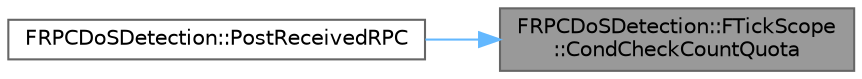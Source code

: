 digraph "FRPCDoSDetection::FTickScope::CondCheckCountQuota"
{
 // INTERACTIVE_SVG=YES
 // LATEX_PDF_SIZE
  bgcolor="transparent";
  edge [fontname=Helvetica,fontsize=10,labelfontname=Helvetica,labelfontsize=10];
  node [fontname=Helvetica,fontsize=10,shape=box,height=0.2,width=0.4];
  rankdir="RL";
  Node1 [id="Node000001",label="FRPCDoSDetection::FTickScope\l::CondCheckCountQuota",height=0.2,width=0.4,color="gray40", fillcolor="grey60", style="filled", fontcolor="black",tooltip="Wrapper for CondCheckCountQuota which forces FTickScope acquisition."];
  Node1 -> Node2 [id="edge1_Node000001_Node000002",dir="back",color="steelblue1",style="solid",tooltip=" "];
  Node2 [id="Node000002",label="FRPCDoSDetection::PostReceivedRPC",height=0.2,width=0.4,color="grey40", fillcolor="white", style="filled",URL="$d7/dca/classFRPCDoSDetection.html#aa6dd3c8ce387cd23246e89b1e51fcced",tooltip="Called after the current NetConnection receives an RPC."];
}
